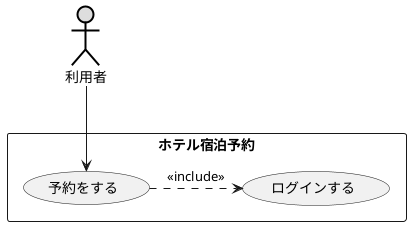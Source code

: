 @startuml ユースケース図
' left to right direction
actor 利用者#DDDDDD;line:black;line.bold;
rectangle ホテル宿泊予約{
usecase ログインする
usecase 予約をする
}
利用者 -->予約をする
予約をする.> ログインする : << include >>

@enduml